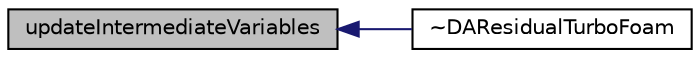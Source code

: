 digraph "updateIntermediateVariables"
{
  bgcolor="transparent";
  edge [fontname="Helvetica",fontsize="10",labelfontname="Helvetica",labelfontsize="10"];
  node [fontname="Helvetica",fontsize="10",shape=record];
  rankdir="LR";
  Node44 [label="updateIntermediateVariables",height=0.2,width=0.4,color="black", fillcolor="grey75", style="filled", fontcolor="black"];
  Node44 -> Node45 [dir="back",color="midnightblue",fontsize="10",style="solid",fontname="Helvetica"];
  Node45 [label="~DAResidualTurboFoam",height=0.2,width=0.4,color="black",URL="$classFoam_1_1DAResidualTurboFoam.html#af94b9b409734d3cf2b6293f0e0ff26af"];
}
